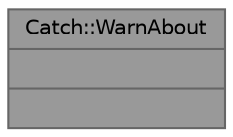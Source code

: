 digraph "Catch::WarnAbout"
{
 // LATEX_PDF_SIZE
  bgcolor="transparent";
  edge [fontname=Helvetica,fontsize=10,labelfontname=Helvetica,labelfontsize=10];
  node [fontname=Helvetica,fontsize=10,shape=box,height=0.2,width=0.4];
  Node1 [shape=record,label="{Catch::WarnAbout\n||}",height=0.2,width=0.4,color="gray40", fillcolor="grey60", style="filled", fontcolor="black",tooltip=" "];
}
